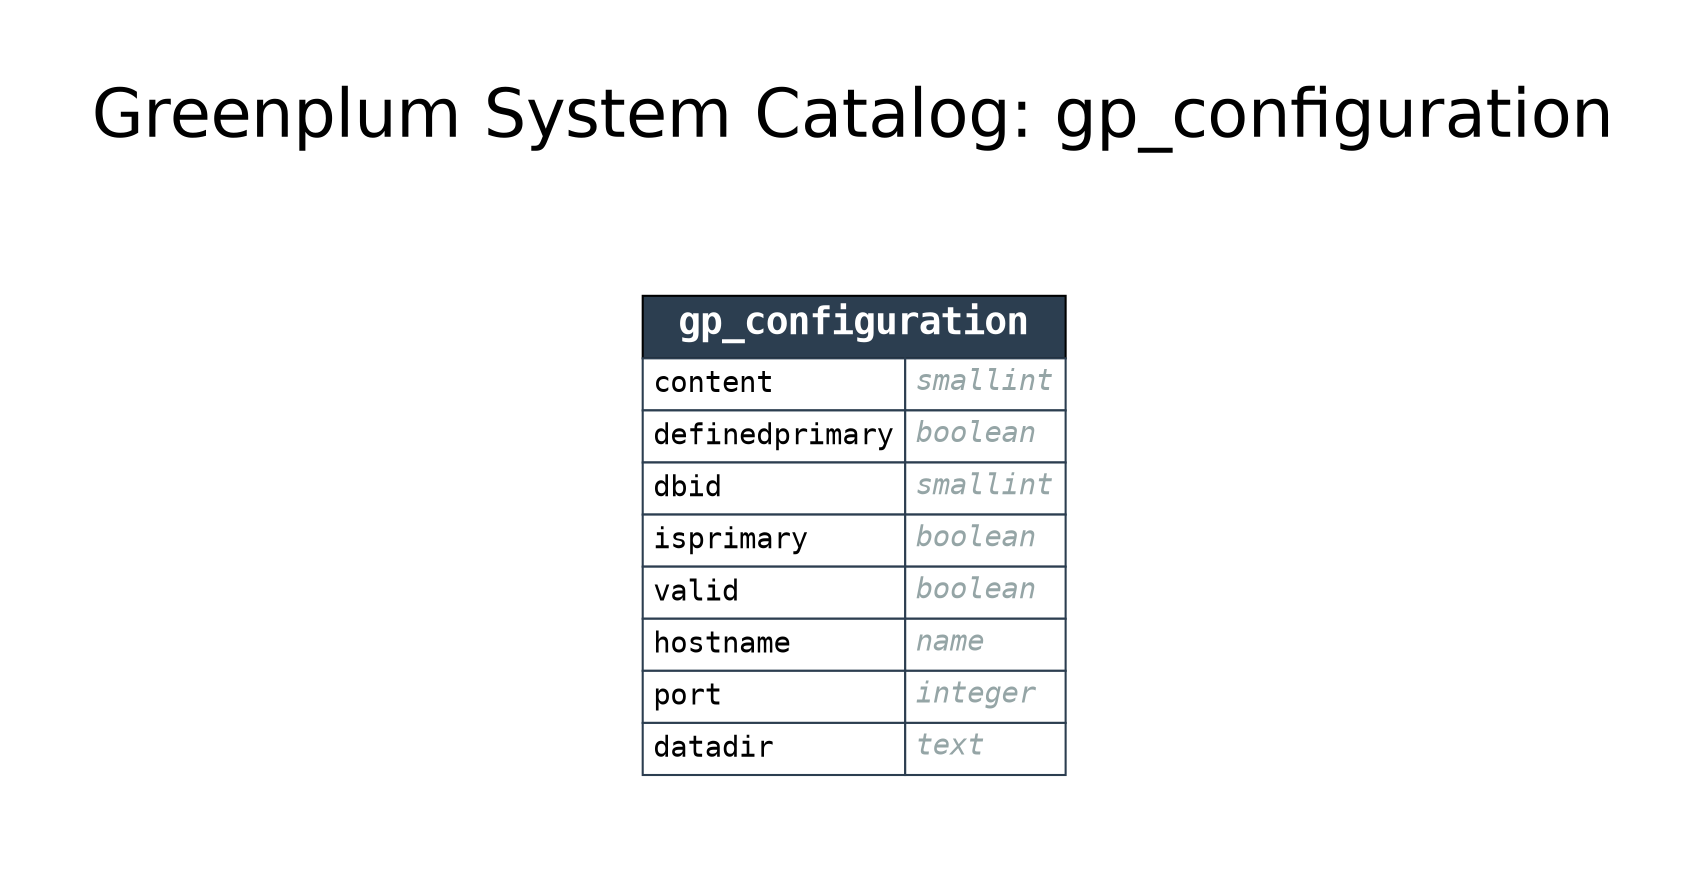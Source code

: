 digraph GPDB {

    label="Greenplum System Catalog: gp_configuration";
    labelloc="t";
    fontname="Helvetica"
    fontsize=32
    

    pad=0.5;
    nodesep=0.5;
    ranksep=0.5;
    rankdir=LR;
    node [shape = "plaintext"];

    
    subgraph cluster_from {
        rankdir=TB
        style=invis;

        
    }
    
    subgraph cluster_selected {
        rankdir=TB
        style=invis;

        
            gp_configuration [label = <<FONT FACE="monospace"><TABLE BORDER="0" CELLBORDER="1" CELLSPACING="0" CELLPADDING="4">
<TR><TD BGCOLOR="#2c3e50" ALIGN="CENTER" COLSPAN="2"><FONT COLOR="#FFFFFF" POINT-SIZE="18"><B>gp_configuration</B></FONT></TD></TR>

<TR>
<TD COLOR="#2c3e50" BGCOLOR="#FFFFFF" ALIGN="LEFT" PORT="content_in"><FONT COLOR="#000000">content</FONT></TD>
<TD COLOR="#2c3e50" BGCOLOR="#FFFFFF" ALIGN="LEFT" PORT="content_out"><FONT COLOR="#95a5a6"><I>smallint</I></FONT></TD>
</TR>

<TR>
<TD COLOR="#2c3e50" BGCOLOR="#FFFFFF" ALIGN="LEFT" PORT="definedprimary_in"><FONT COLOR="#000000">definedprimary</FONT></TD>
<TD COLOR="#2c3e50" BGCOLOR="#FFFFFF" ALIGN="LEFT" PORT="definedprimary_out"><FONT COLOR="#95a5a6"><I>boolean</I></FONT></TD>
</TR>

<TR>
<TD COLOR="#2c3e50" BGCOLOR="#FFFFFF" ALIGN="LEFT" PORT="dbid_in"><FONT COLOR="#000000">dbid</FONT></TD>
<TD COLOR="#2c3e50" BGCOLOR="#FFFFFF" ALIGN="LEFT" PORT="dbid_out"><FONT COLOR="#95a5a6"><I>smallint</I></FONT></TD>
</TR>

<TR>
<TD COLOR="#2c3e50" BGCOLOR="#FFFFFF" ALIGN="LEFT" PORT="isprimary_in"><FONT COLOR="#000000">isprimary</FONT></TD>
<TD COLOR="#2c3e50" BGCOLOR="#FFFFFF" ALIGN="LEFT" PORT="isprimary_out"><FONT COLOR="#95a5a6"><I>boolean</I></FONT></TD>
</TR>

<TR>
<TD COLOR="#2c3e50" BGCOLOR="#FFFFFF" ALIGN="LEFT" PORT="valid_in"><FONT COLOR="#000000">valid</FONT></TD>
<TD COLOR="#2c3e50" BGCOLOR="#FFFFFF" ALIGN="LEFT" PORT="valid_out"><FONT COLOR="#95a5a6"><I>boolean</I></FONT></TD>
</TR>

<TR>
<TD COLOR="#2c3e50" BGCOLOR="#FFFFFF" ALIGN="LEFT" PORT="hostname_in"><FONT COLOR="#000000">hostname</FONT></TD>
<TD COLOR="#2c3e50" BGCOLOR="#FFFFFF" ALIGN="LEFT" PORT="hostname_out"><FONT COLOR="#95a5a6"><I>name</I></FONT></TD>
</TR>

<TR>
<TD COLOR="#2c3e50" BGCOLOR="#FFFFFF" ALIGN="LEFT" PORT="port_in"><FONT COLOR="#000000">port</FONT></TD>
<TD COLOR="#2c3e50" BGCOLOR="#FFFFFF" ALIGN="LEFT" PORT="port_out"><FONT COLOR="#95a5a6"><I>integer</I></FONT></TD>
</TR>

<TR>
<TD COLOR="#2c3e50" BGCOLOR="#FFFFFF" ALIGN="LEFT" PORT="datadir_in"><FONT COLOR="#000000">datadir</FONT></TD>
<TD COLOR="#2c3e50" BGCOLOR="#FFFFFF" ALIGN="LEFT" PORT="datadir_out"><FONT COLOR="#95a5a6"><I>text</I></FONT></TD>
</TR>

</TABLE></FONT>> name = "gp_configuration" URL = "gp_configuration.svg"];
        
    }
    
    subgraph cluster_to {
        rankdir=TB
        style=invis;

        
    }
    

    

}